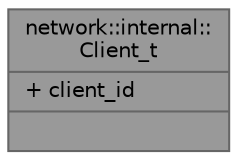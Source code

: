 digraph "network::internal::Client_t"
{
 // LATEX_PDF_SIZE
  bgcolor="transparent";
  edge [fontname=Helvetica,fontsize=10,labelfontname=Helvetica,labelfontsize=10];
  node [fontname=Helvetica,fontsize=10,shape=box,height=0.2,width=0.4];
  Node1 [shape=record,label="{network::internal::\lClient_t\n|+ client_id\l|}",height=0.2,width=0.4,color="gray40", fillcolor="grey60", style="filled", fontcolor="black",tooltip=" "];
}
